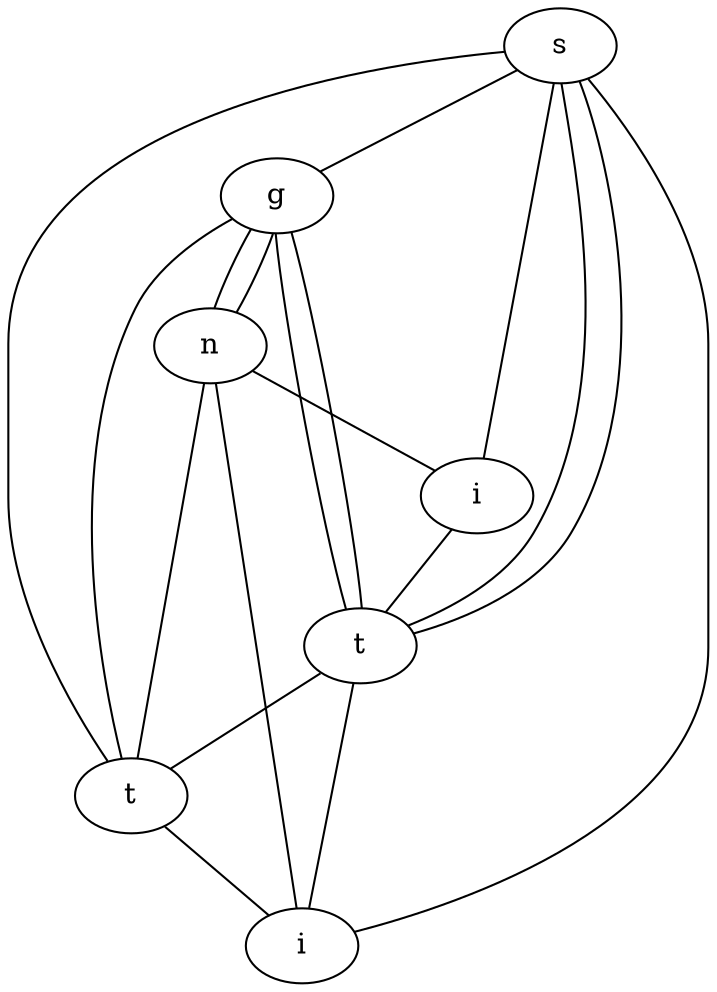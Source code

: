 graph {
    146638764 [label=s];
    181932055 [label=n];
    759169360 [label=g];
    681672164 [label=t];
    79066479 [label=t];
    314525068 [label=i];
    398257667 [label=i];
    146638764 -- 398257667;
    759169360 -- 181932055;
    398257667 -- 79066479;
    79066479 -- 681672164;
    681672164 -- 146638764;
    759169360 -- 79066479;
    181932055 -- 398257667;
    146638764 -- 79066479;
    146638764 -- 759169360;
    759169360 -- 681672164;
    79066479 -- 759169360;
    314525068 -- 181932055;
    314525068 -- 79066479;
    681672164 -- 314525068;
    314525068 -- 146638764;
    181932055 -- 759169360;
    146638764 -- 79066479;
    181932055 -- 681672164;
}
